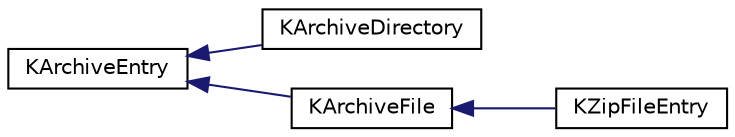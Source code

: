 digraph "Graphical Class Hierarchy"
{
  edge [fontname="Helvetica",fontsize="10",labelfontname="Helvetica",labelfontsize="10"];
  node [fontname="Helvetica",fontsize="10",shape=record];
  rankdir="LR";
  Node0 [label="KArchiveEntry",height=0.2,width=0.4,color="black", fillcolor="white", style="filled",URL="$classKArchiveEntry.html",tooltip="A base class for entries in an KArchive. "];
  Node0 -> Node1 [dir="back",color="midnightblue",fontsize="10",style="solid",fontname="Helvetica"];
  Node1 [label="KArchiveDirectory",height=0.2,width=0.4,color="black", fillcolor="white", style="filled",URL="$classKArchiveDirectory.html",tooltip="Represents a directory entry in a KArchive. "];
  Node0 -> Node2 [dir="back",color="midnightblue",fontsize="10",style="solid",fontname="Helvetica"];
  Node2 [label="KArchiveFile",height=0.2,width=0.4,color="black", fillcolor="white", style="filled",URL="$classKArchiveFile.html",tooltip="Represents a file entry in a KArchive. "];
  Node2 -> Node3 [dir="back",color="midnightblue",fontsize="10",style="solid",fontname="Helvetica"];
  Node3 [label="KZipFileEntry",height=0.2,width=0.4,color="black", fillcolor="white", style="filled",URL="$classKZipFileEntry.html",tooltip="A KZipFileEntry represents a file in a zip archive. "];
}
